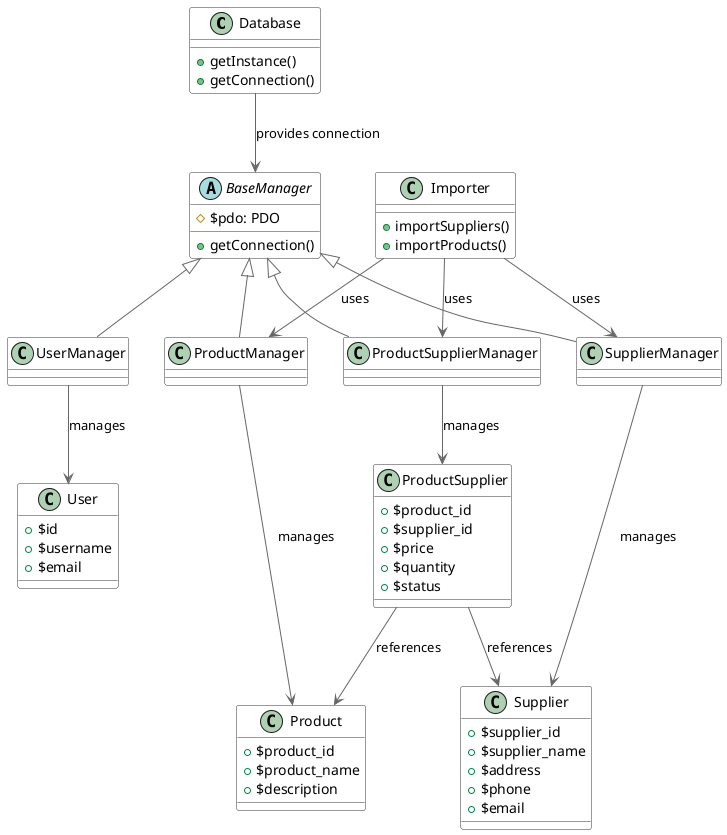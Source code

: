 @startuml CP476_Inventory_Classes_Simple

' Use a cleaner style
skinparam class {
    BackgroundColor White
    ArrowColor #666666
    BorderColor #333333
}

' Database Layer
class Database {
    + getInstance()
    + getConnection()
}

' Base Manager (Abstract)
abstract class BaseManager {
    # $pdo: PDO
    + getConnection()
}

' Entity Classes
class User {
    + $id
    + $username
    + $email
}

class Supplier {
    + $supplier_id
    + $supplier_name
    + $address
    + $phone
    + $email
}

class Product {
    + $product_id
    + $product_name
    + $description
}

class ProductSupplier {
    + $product_id
    + $supplier_id
    + $price
    + $quantity
    + $status
}

' Manager Classes (inherit from BaseManager)
class UserManager extends BaseManager
class SupplierManager extends BaseManager
class ProductManager extends BaseManager
class ProductSupplierManager extends BaseManager

' Utility Class
class Importer {
    + importSuppliers()
    + importProducts()
}

' Key Relationships
Database --> BaseManager : provides connection

UserManager --> User : manages
SupplierManager --> Supplier : manages
ProductManager --> Product : manages
ProductSupplierManager --> ProductSupplier : manages

Importer --> SupplierManager : uses
Importer --> ProductManager : uses
Importer --> ProductSupplierManager : uses

' Core Business Relationships
ProductSupplier --> Product : references
ProductSupplier --> Supplier : references

' Layout hints
UserManager -[hidden]right- SupplierManager
ProductManager -[hidden]right- ProductSupplierManager

@enduml 